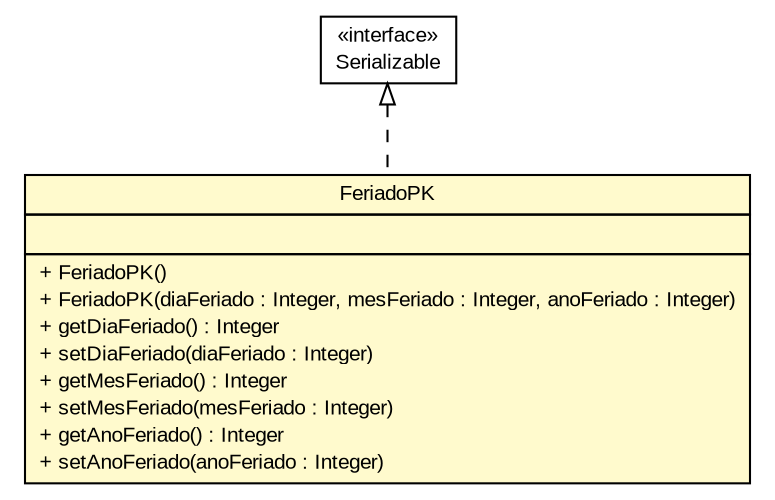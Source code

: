 #!/usr/local/bin/dot
#
# Class diagram 
# Generated by UMLGraph version R5_6 (http://www.umlgraph.org/)
#

digraph G {
	edge [fontname="arial",fontsize=10,labelfontname="arial",labelfontsize=10];
	node [fontname="arial",fontsize=10,shape=plaintext];
	nodesep=0.25;
	ranksep=0.5;
	// br.gov.to.sefaz.par.gestao.persistence.entity.FeriadoPK
	c985 [label=<<table title="br.gov.to.sefaz.par.gestao.persistence.entity.FeriadoPK" border="0" cellborder="1" cellspacing="0" cellpadding="2" port="p" bgcolor="lemonChiffon" href="./FeriadoPK.html">
		<tr><td><table border="0" cellspacing="0" cellpadding="1">
<tr><td align="center" balign="center"> FeriadoPK </td></tr>
		</table></td></tr>
		<tr><td><table border="0" cellspacing="0" cellpadding="1">
<tr><td align="left" balign="left">  </td></tr>
		</table></td></tr>
		<tr><td><table border="0" cellspacing="0" cellpadding="1">
<tr><td align="left" balign="left"> + FeriadoPK() </td></tr>
<tr><td align="left" balign="left"> + FeriadoPK(diaFeriado : Integer, mesFeriado : Integer, anoFeriado : Integer) </td></tr>
<tr><td align="left" balign="left"> + getDiaFeriado() : Integer </td></tr>
<tr><td align="left" balign="left"> + setDiaFeriado(diaFeriado : Integer) </td></tr>
<tr><td align="left" balign="left"> + getMesFeriado() : Integer </td></tr>
<tr><td align="left" balign="left"> + setMesFeriado(mesFeriado : Integer) </td></tr>
<tr><td align="left" balign="left"> + getAnoFeriado() : Integer </td></tr>
<tr><td align="left" balign="left"> + setAnoFeriado(anoFeriado : Integer) </td></tr>
		</table></td></tr>
		</table>>, URL="./FeriadoPK.html", fontname="arial", fontcolor="black", fontsize=10.0];
	//br.gov.to.sefaz.par.gestao.persistence.entity.FeriadoPK implements java.io.Serializable
	c999:p -> c985:p [dir=back,arrowtail=empty,style=dashed];
	// java.io.Serializable
	c999 [label=<<table title="java.io.Serializable" border="0" cellborder="1" cellspacing="0" cellpadding="2" port="p" href="http://java.sun.com/j2se/1.4.2/docs/api/java/io/Serializable.html">
		<tr><td><table border="0" cellspacing="0" cellpadding="1">
<tr><td align="center" balign="center"> &#171;interface&#187; </td></tr>
<tr><td align="center" balign="center"> Serializable </td></tr>
		</table></td></tr>
		</table>>, URL="http://java.sun.com/j2se/1.4.2/docs/api/java/io/Serializable.html", fontname="arial", fontcolor="black", fontsize=10.0];
}


